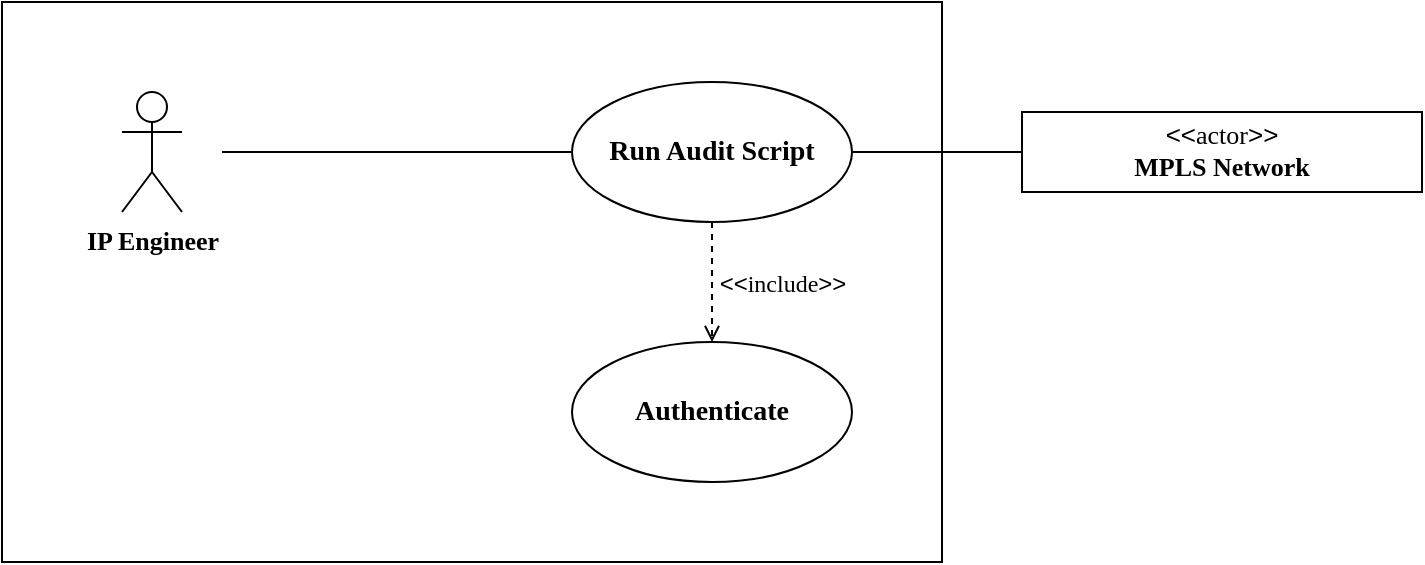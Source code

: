<mxfile version="13.6.2" type="github"><diagram id="fceYZK4B8EAD64JDlkFU" name="Page-1"><mxGraphModel dx="1298" dy="685" grid="1" gridSize="10" guides="1" tooltips="1" connect="1" arrows="1" fold="1" page="1" pageScale="1" pageWidth="850" pageHeight="1100" math="0" shadow="0" extFonts="Old Standard TT^https://fonts.googleapis.com/css?family=Old+Standard+TT"><root><mxCell id="0"/><mxCell id="1" parent="0"/><mxCell id="AMwVumv2ms9iytiUo9Ck-6" value="&lt;font face=&quot;Old Standard TT&quot; size=&quot;1&quot;&gt;&lt;b style=&quot;font-size: 13px&quot;&gt;IP Engineer&lt;/b&gt;&lt;/font&gt;" style="shape=umlActor;html=1;verticalLabelPosition=bottom;verticalAlign=top;align=center;" parent="1" vertex="1"><mxGeometry x="130" y="145" width="30" height="60" as="geometry"/></mxCell><mxCell id="AMwVumv2ms9iytiUo9Ck-14" value="&lt;font face=&quot;Old Standard TT&quot;&gt;&lt;span style=&quot;font-size: 14px&quot;&gt;&lt;b&gt;Authenticate&lt;/b&gt;&lt;/span&gt;&lt;/font&gt;" style="ellipse;whiteSpace=wrap;html=1;fillColor=none;" parent="1" vertex="1"><mxGeometry x="355" y="270" width="140" height="70" as="geometry"/></mxCell><mxCell id="AMwVumv2ms9iytiUo9Ck-17" value="&lt;font face=&quot;Old Standard TT&quot; size=&quot;1&quot;&gt;&lt;b style=&quot;font-size: 14px&quot;&gt;Run Audit Script&lt;/b&gt;&lt;/font&gt;" style="ellipse;whiteSpace=wrap;html=1;fillColor=none;" parent="1" vertex="1"><mxGeometry x="355" y="140" width="140" height="70" as="geometry"/></mxCell><mxCell id="AMwVumv2ms9iytiUo9Ck-43" value="&lt;font style=&quot;font-size: 12px&quot;&gt;&amp;lt;&amp;lt;&lt;font face=&quot;Old Standard TT&quot; style=&quot;font-size: 12px&quot;&gt;include&lt;/font&gt;&amp;gt;&amp;gt;&lt;/font&gt;" style="edgeStyle=none;html=1;endArrow=open;verticalAlign=bottom;dashed=1;labelBackgroundColor=none;exitX=0.5;exitY=1;exitDx=0;exitDy=0;entryX=0.5;entryY=0;entryDx=0;entryDy=0;" parent="1" source="AMwVumv2ms9iytiUo9Ck-17" target="AMwVumv2ms9iytiUo9Ck-14" edge="1"><mxGeometry x="0.333" y="35" width="160" relative="1" as="geometry"><mxPoint x="600" y="190" as="sourcePoint"/><mxPoint x="650" y="175" as="targetPoint"/><Array as="points"/><mxPoint as="offset"/></mxGeometry></mxCell><mxCell id="AMwVumv2ms9iytiUo9Ck-51" value="" style="edgeStyle=none;html=1;endArrow=none;verticalAlign=bottom;entryX=0;entryY=0.5;entryDx=0;entryDy=0;" parent="1" target="AMwVumv2ms9iytiUo9Ck-17" edge="1"><mxGeometry width="160" relative="1" as="geometry"><mxPoint x="180" y="175" as="sourcePoint"/><mxPoint x="330" y="95" as="targetPoint"/></mxGeometry></mxCell><mxCell id="aam2HTYLzA6o_jqxytf2-2" value="&lt;p style=&quot;margin: 4px 0px 0px ; text-align: center ; font-size: 13px&quot;&gt;&amp;lt;&amp;lt;&lt;font face=&quot;Old Standard TT&quot; style=&quot;font-size: 13px&quot;&gt;actor&lt;/font&gt;&amp;gt;&amp;gt;&lt;br&gt;&lt;b&gt;&lt;font face=&quot;Old Standard TT&quot; style=&quot;font-size: 13px&quot;&gt;MPLS Network&lt;/font&gt;&lt;/b&gt;&lt;/p&gt;" style="shape=rect;html=1;overflow=fill;html=1;whiteSpace=wrap;align=center;fillColor=none;" vertex="1" parent="1"><mxGeometry x="580" y="155" width="200" height="40" as="geometry"/></mxCell><mxCell id="aam2HTYLzA6o_jqxytf2-3" value="" style="edgeStyle=none;html=1;endArrow=none;verticalAlign=bottom;entryX=0;entryY=0.5;entryDx=0;entryDy=0;exitX=1;exitY=0.5;exitDx=0;exitDy=0;" edge="1" parent="1" source="AMwVumv2ms9iytiUo9Ck-17" target="aam2HTYLzA6o_jqxytf2-2"><mxGeometry width="160" relative="1" as="geometry"><mxPoint x="400" y="80" as="sourcePoint"/><mxPoint x="560" y="80" as="targetPoint"/></mxGeometry></mxCell><mxCell id="aam2HTYLzA6o_jqxytf2-4" value="" style="shape=rect;html=1;verticalAlign=top;fontStyle=1;whiteSpace=wrap;align=center;fillColor=none;" vertex="1" parent="1"><mxGeometry x="70" y="100" width="470" height="280" as="geometry"/></mxCell></root></mxGraphModel></diagram></mxfile>